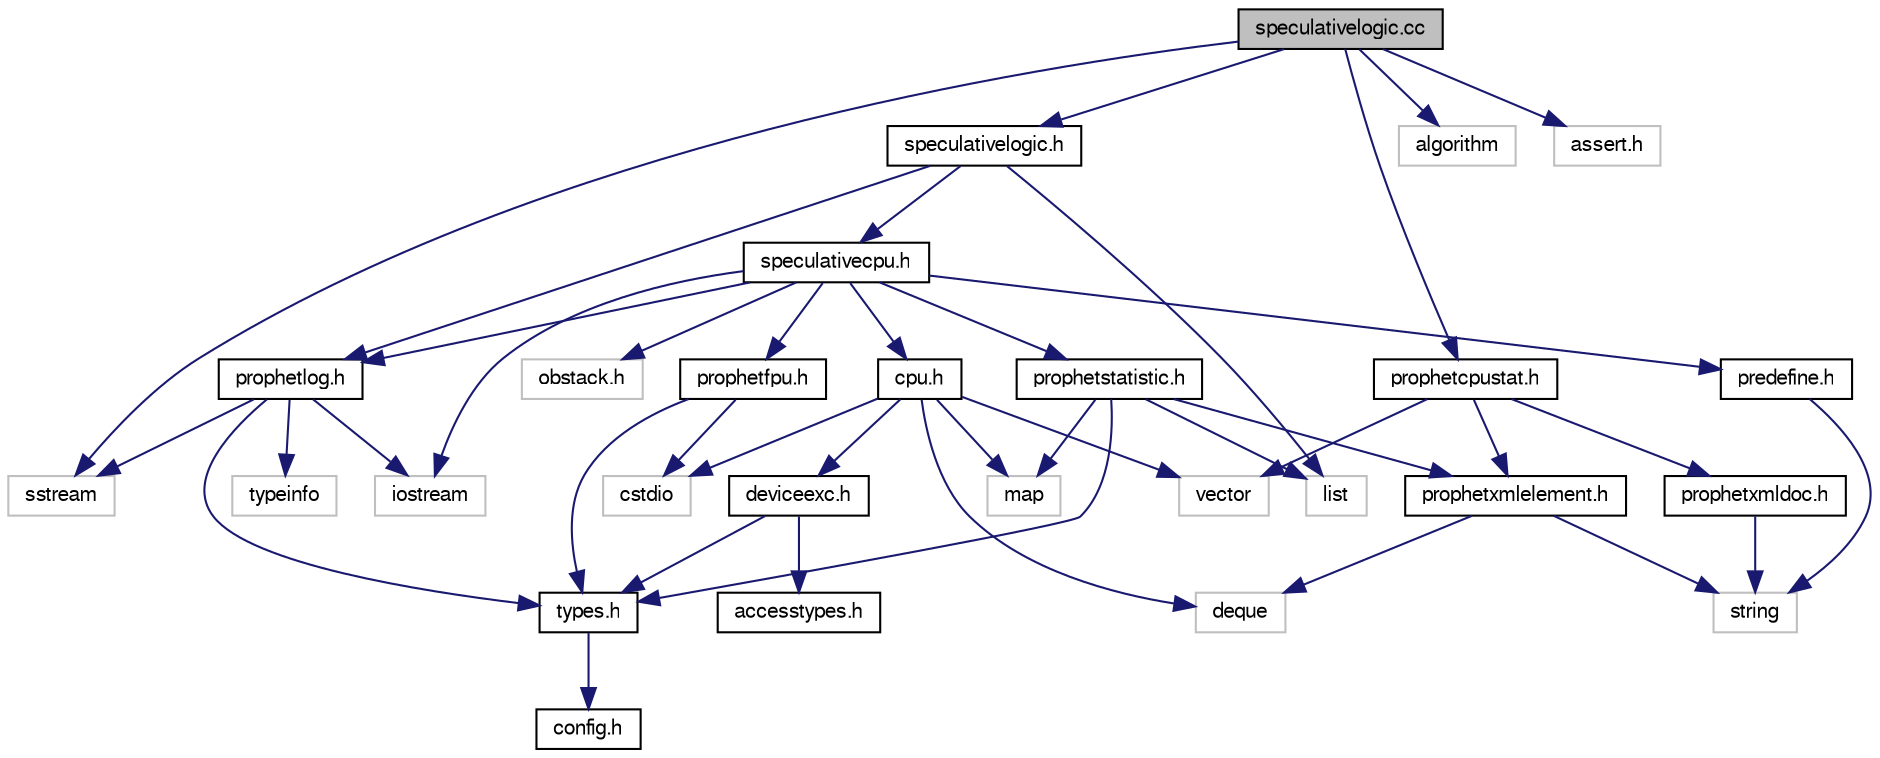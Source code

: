 digraph G
{
  edge [fontname="FreeSans",fontsize="10",labelfontname="FreeSans",labelfontsize="10"];
  node [fontname="FreeSans",fontsize="10",shape=record];
  Node1 [label="speculativelogic.cc",height=0.2,width=0.4,color="black", fillcolor="grey75", style="filled" fontcolor="black"];
  Node1 -> Node2 [color="midnightblue",fontsize="10",style="solid"];
  Node2 [label="speculativelogic.h",height=0.2,width=0.4,color="black", fillcolor="white", style="filled",URL="$speculativelogic_8h.html"];
  Node2 -> Node3 [color="midnightblue",fontsize="10",style="solid"];
  Node3 [label="speculativecpu.h",height=0.2,width=0.4,color="black", fillcolor="white", style="filled",URL="$speculativecpu_8h.html"];
  Node3 -> Node4 [color="midnightblue",fontsize="10",style="solid"];
  Node4 [label="cpu.h",height=0.2,width=0.4,color="black", fillcolor="white", style="filled",URL="$cpu_8h.html"];
  Node4 -> Node5 [color="midnightblue",fontsize="10",style="solid"];
  Node5 [label="deviceexc.h",height=0.2,width=0.4,color="black", fillcolor="white", style="filled",URL="$deviceexc_8h.html"];
  Node5 -> Node6 [color="midnightblue",fontsize="10",style="solid"];
  Node6 [label="accesstypes.h",height=0.2,width=0.4,color="black", fillcolor="white", style="filled",URL="$accesstypes_8h.html"];
  Node5 -> Node7 [color="midnightblue",fontsize="10",style="solid"];
  Node7 [label="types.h",height=0.2,width=0.4,color="black", fillcolor="white", style="filled",URL="$types_8h.html"];
  Node7 -> Node8 [color="midnightblue",fontsize="10",style="solid"];
  Node8 [label="config.h",height=0.2,width=0.4,color="black", fillcolor="white", style="filled",URL="$config_8h.html"];
  Node4 -> Node9 [color="midnightblue",fontsize="10",style="solid"];
  Node9 [label="cstdio",height=0.2,width=0.4,color="grey75", fillcolor="white", style="filled"];
  Node4 -> Node10 [color="midnightblue",fontsize="10",style="solid"];
  Node10 [label="deque",height=0.2,width=0.4,color="grey75", fillcolor="white", style="filled"];
  Node4 -> Node11 [color="midnightblue",fontsize="10",style="solid"];
  Node11 [label="map",height=0.2,width=0.4,color="grey75", fillcolor="white", style="filled"];
  Node4 -> Node12 [color="midnightblue",fontsize="10",style="solid"];
  Node12 [label="vector",height=0.2,width=0.4,color="grey75", fillcolor="white", style="filled"];
  Node3 -> Node13 [color="midnightblue",fontsize="10",style="solid"];
  Node13 [label="obstack.h",height=0.2,width=0.4,color="grey75", fillcolor="white", style="filled"];
  Node3 -> Node14 [color="midnightblue",fontsize="10",style="solid"];
  Node14 [label="predefine.h",height=0.2,width=0.4,color="black", fillcolor="white", style="filled",URL="$predefine_8h.html"];
  Node14 -> Node15 [color="midnightblue",fontsize="10",style="solid"];
  Node15 [label="string",height=0.2,width=0.4,color="grey75", fillcolor="white", style="filled"];
  Node3 -> Node16 [color="midnightblue",fontsize="10",style="solid"];
  Node16 [label="prophetlog.h",height=0.2,width=0.4,color="black", fillcolor="white", style="filled",URL="$prophetlog_8h.html"];
  Node16 -> Node17 [color="midnightblue",fontsize="10",style="solid"];
  Node17 [label="sstream",height=0.2,width=0.4,color="grey75", fillcolor="white", style="filled"];
  Node16 -> Node18 [color="midnightblue",fontsize="10",style="solid"];
  Node18 [label="iostream",height=0.2,width=0.4,color="grey75", fillcolor="white", style="filled"];
  Node16 -> Node19 [color="midnightblue",fontsize="10",style="solid"];
  Node19 [label="typeinfo",height=0.2,width=0.4,color="grey75", fillcolor="white", style="filled"];
  Node16 -> Node7 [color="midnightblue",fontsize="10",style="solid"];
  Node3 -> Node20 [color="midnightblue",fontsize="10",style="solid"];
  Node20 [label="prophetstatistic.h",height=0.2,width=0.4,color="black", fillcolor="white", style="filled",URL="$prophetstatistic_8h.html"];
  Node20 -> Node21 [color="midnightblue",fontsize="10",style="solid"];
  Node21 [label="prophetxmlelement.h",height=0.2,width=0.4,color="black", fillcolor="white", style="filled",URL="$prophetxmlelement_8h.html"];
  Node21 -> Node10 [color="midnightblue",fontsize="10",style="solid"];
  Node21 -> Node15 [color="midnightblue",fontsize="10",style="solid"];
  Node20 -> Node22 [color="midnightblue",fontsize="10",style="solid"];
  Node22 [label="list",height=0.2,width=0.4,color="grey75", fillcolor="white", style="filled"];
  Node20 -> Node11 [color="midnightblue",fontsize="10",style="solid"];
  Node20 -> Node7 [color="midnightblue",fontsize="10",style="solid"];
  Node3 -> Node23 [color="midnightblue",fontsize="10",style="solid"];
  Node23 [label="prophetfpu.h",height=0.2,width=0.4,color="black", fillcolor="white", style="filled",URL="$prophetfpu_8h.html"];
  Node23 -> Node9 [color="midnightblue",fontsize="10",style="solid"];
  Node23 -> Node7 [color="midnightblue",fontsize="10",style="solid"];
  Node3 -> Node18 [color="midnightblue",fontsize="10",style="solid"];
  Node2 -> Node22 [color="midnightblue",fontsize="10",style="solid"];
  Node2 -> Node16 [color="midnightblue",fontsize="10",style="solid"];
  Node1 -> Node24 [color="midnightblue",fontsize="10",style="solid"];
  Node24 [label="algorithm",height=0.2,width=0.4,color="grey75", fillcolor="white", style="filled"];
  Node1 -> Node25 [color="midnightblue",fontsize="10",style="solid"];
  Node25 [label="assert.h",height=0.2,width=0.4,color="grey75", fillcolor="white", style="filled"];
  Node1 -> Node17 [color="midnightblue",fontsize="10",style="solid"];
  Node1 -> Node26 [color="midnightblue",fontsize="10",style="solid"];
  Node26 [label="prophetcpustat.h",height=0.2,width=0.4,color="black", fillcolor="white", style="filled",URL="$prophetcpustat_8h.html"];
  Node26 -> Node12 [color="midnightblue",fontsize="10",style="solid"];
  Node26 -> Node27 [color="midnightblue",fontsize="10",style="solid"];
  Node27 [label="prophetxmldoc.h",height=0.2,width=0.4,color="black", fillcolor="white", style="filled",URL="$prophetxmldoc_8h.html"];
  Node27 -> Node15 [color="midnightblue",fontsize="10",style="solid"];
  Node26 -> Node21 [color="midnightblue",fontsize="10",style="solid"];
}

